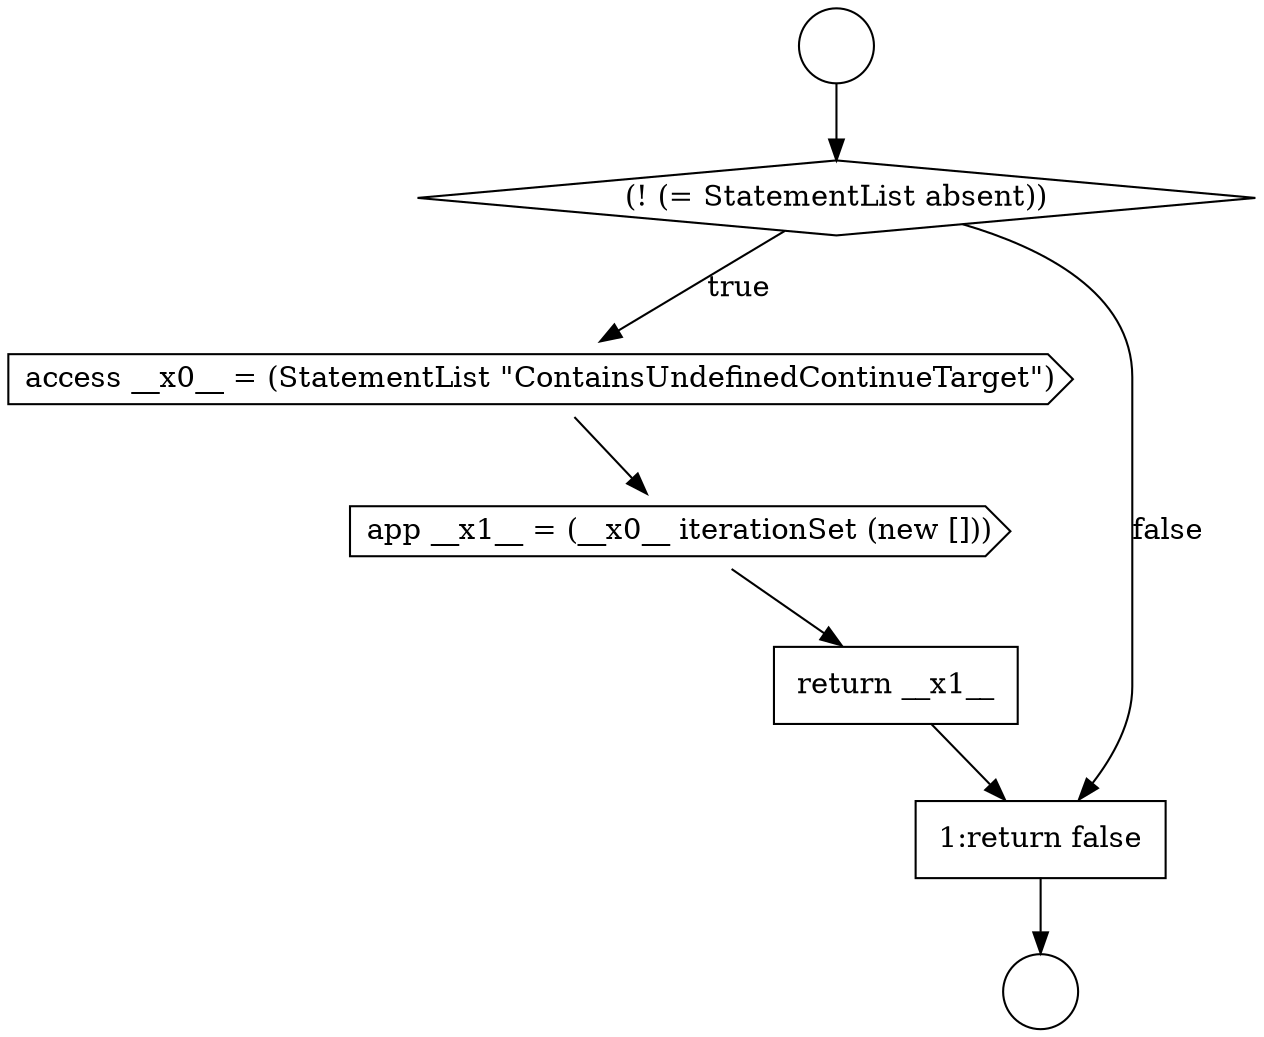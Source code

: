 digraph {
  node7168 [shape=cds, label=<<font color="black">access __x0__ = (StatementList &quot;ContainsUndefinedContinueTarget&quot;)</font>> color="black" fillcolor="white" style=filled]
  node7170 [shape=none, margin=0, label=<<font color="black">
    <table border="0" cellborder="1" cellspacing="0" cellpadding="10">
      <tr><td align="left">return __x1__</td></tr>
    </table>
  </font>> color="black" fillcolor="white" style=filled]
  node7169 [shape=cds, label=<<font color="black">app __x1__ = (__x0__ iterationSet (new []))</font>> color="black" fillcolor="white" style=filled]
  node7165 [shape=circle label=" " color="black" fillcolor="white" style=filled]
  node7166 [shape=circle label=" " color="black" fillcolor="white" style=filled]
  node7167 [shape=diamond, label=<<font color="black">(! (= StatementList absent))</font>> color="black" fillcolor="white" style=filled]
  node7171 [shape=none, margin=0, label=<<font color="black">
    <table border="0" cellborder="1" cellspacing="0" cellpadding="10">
      <tr><td align="left">1:return false</td></tr>
    </table>
  </font>> color="black" fillcolor="white" style=filled]
  node7165 -> node7167 [ color="black"]
  node7169 -> node7170 [ color="black"]
  node7171 -> node7166 [ color="black"]
  node7170 -> node7171 [ color="black"]
  node7167 -> node7168 [label=<<font color="black">true</font>> color="black"]
  node7167 -> node7171 [label=<<font color="black">false</font>> color="black"]
  node7168 -> node7169 [ color="black"]
}
